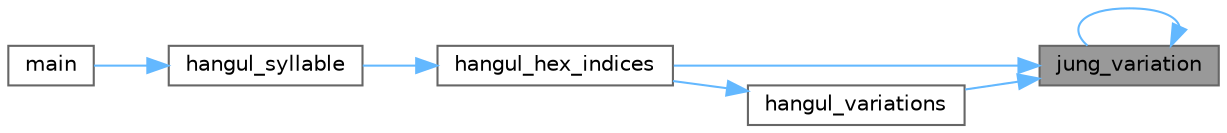digraph "jung_variation"
{
 // LATEX_PDF_SIZE
  bgcolor="transparent";
  edge [fontname=Helvetica,fontsize=10,labelfontname=Helvetica,labelfontsize=10];
  node [fontname=Helvetica,fontsize=10,shape=box,height=0.2,width=0.4];
  rankdir="RL";
  Node1 [label="jung_variation",height=0.2,width=0.4,color="gray40", fillcolor="grey60", style="filled", fontcolor="black",tooltip="Return the Johab 6/3/1 jungseong variation."];
  Node1 -> Node2 [dir="back",color="steelblue1",style="solid"];
  Node2 [label="hangul_hex_indices",height=0.2,width=0.4,color="grey40", fillcolor="white", style="filled",URL="$unihangul-support_8c.html#a2f88bf9b2f6d754350f996933a0a9a65",tooltip="Determine index values to the bitmaps for a syllable's components."];
  Node2 -> Node3 [dir="back",color="steelblue1",style="solid"];
  Node3 [label="hangul_syllable",height=0.2,width=0.4,color="grey40", fillcolor="white", style="filled",URL="$unihangul-support_8c.html#abb373afe914554ff8443f05d83b69e8e",tooltip="Given letters in a Hangul syllable, return a glyph."];
  Node3 -> Node4 [dir="back",color="steelblue1",style="solid"];
  Node4 [label="main",height=0.2,width=0.4,color="grey40", fillcolor="white", style="filled",URL="$johab2syllables_8c.html#a0ddf1224851353fc92bfbff6f499fa97",tooltip="The main function."];
  Node1 -> Node5 [dir="back",color="steelblue1",style="solid"];
  Node5 [label="hangul_variations",height=0.2,width=0.4,color="grey40", fillcolor="white", style="filled",URL="$unihangul-support_8c.html#a7b8f3653d0dd30a1145be38529370def",tooltip="Determine the variations of each letter in a Hangul syllable."];
  Node5 -> Node2 [dir="back",color="steelblue1",style="solid"];
  Node1 -> Node1 [dir="back",color="steelblue1",style="solid"];
}
